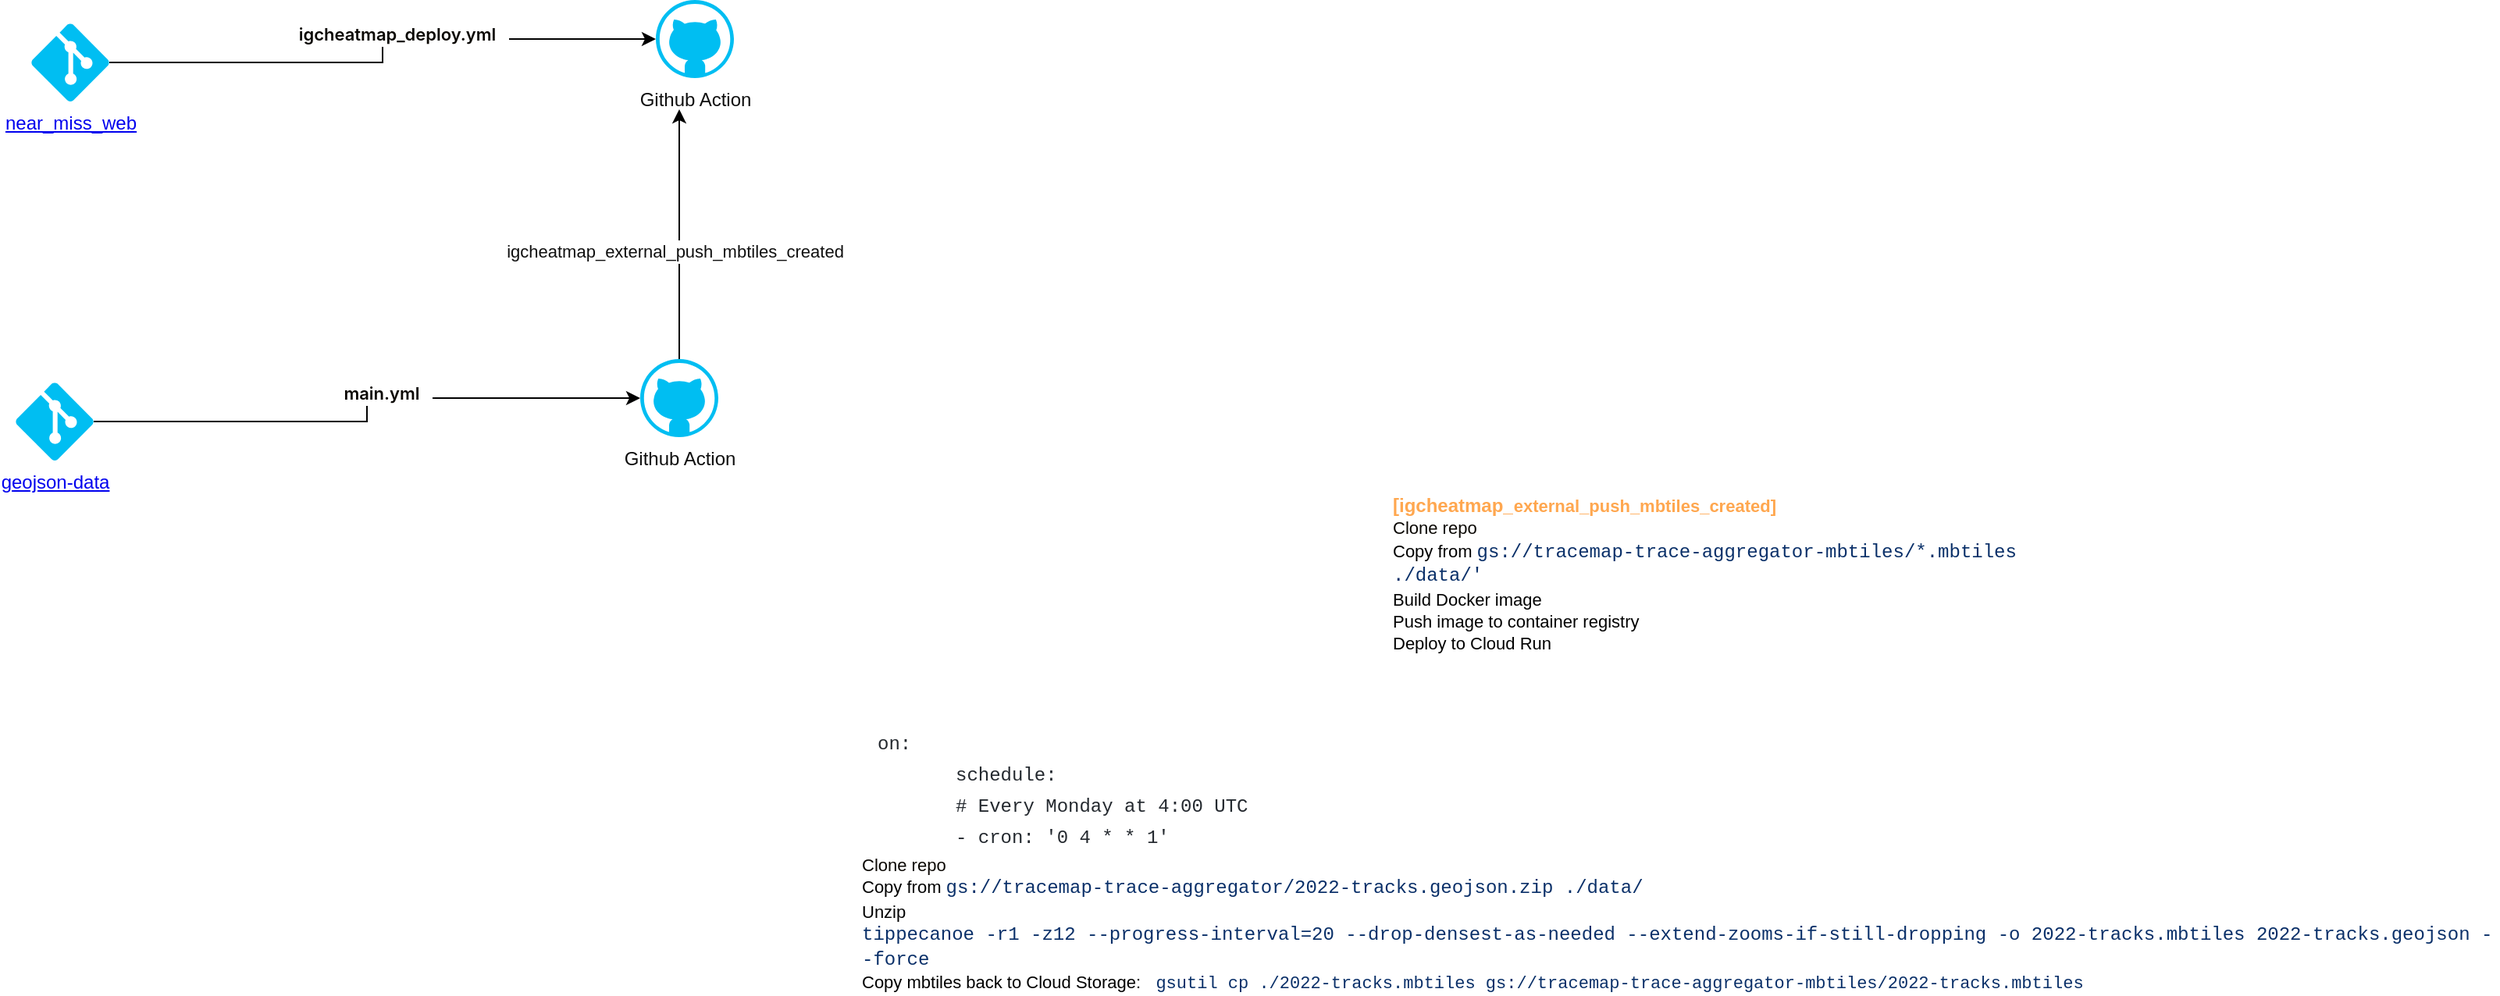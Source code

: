 <mxfile version="18.0.4" type="device"><diagram id="Qtwf8P7CKnXM2tg3dbQO" name="Page-1"><mxGraphModel dx="1656" dy="295" grid="1" gridSize="10" guides="1" tooltips="1" connect="1" arrows="1" fold="1" page="1" pageScale="1" pageWidth="1169" pageHeight="827" math="0" shadow="0"><root><mxCell id="0"/><mxCell id="1" parent="0"/><mxCell id="WuWvkECaB5aRvR26TeNN-1" style="edgeStyle=orthogonalEdgeStyle;rounded=0;orthogonalLoop=1;jettySize=auto;html=1;exitX=1;exitY=0.5;exitDx=0;exitDy=0;exitPerimeter=0;entryX=0;entryY=0.5;entryDx=0;entryDy=0;entryPerimeter=0;fontColor=#0A0703;startArrow=none;startFill=0;endArrow=classic;endFill=1;" parent="1" source="WuWvkECaB5aRvR26TeNN-3" target="WuWvkECaB5aRvR26TeNN-5" edge="1"><mxGeometry relative="1" as="geometry"><mxPoint x="420" y="1000" as="targetPoint"/></mxGeometry></mxCell><mxCell id="WuWvkECaB5aRvR26TeNN-2" value="&lt;h2 style=&quot;box-sizing: border-box; margin-bottom: 0px; color: var(--color-fg-muted); font-family: -apple-system, BlinkMacSystemFont, &amp;quot;Segoe UI&amp;quot;, Helvetica, Arial, sans-serif, &amp;quot;Apple Color Emoji&amp;quot;, &amp;quot;Segoe UI Emoji&amp;quot;; text-align: start; margin-top: 0px !important; font-weight: 400 !important; flex: 1 1 auto !important; align-self: center !important; order: inherit !important; width: auto !important; min-width: 0px !important; margin-right: 8px !important; margin-left: 8px !important;&quot; class=&quot;breadcrumb flex-auto flex-self-center min-width-0 text-normal mx-2 width-full width-md-auto flex-order-1 flex-md-order-none mt-3 mt-md-0&quot; id=&quot;blob-path&quot;&gt;&lt;span style=&quot;box-sizing: border-box; font-weight: 600; color: var(--color-fg-default);&quot; class=&quot;final-path&quot;&gt;&lt;font style=&quot;font-size: 11px;&quot;&gt;igcheatmap_deploy.yml&lt;/font&gt;&lt;/span&gt;&lt;/h2&gt;" style="edgeLabel;html=1;align=center;verticalAlign=middle;resizable=0;points=[];fontColor=#0A0703;" parent="WuWvkECaB5aRvR26TeNN-1" vertex="1" connectable="0"><mxGeometry x="0.286" y="3" relative="1" as="geometry"><mxPoint x="-36" y="-2" as="offset"/></mxGeometry></mxCell><mxCell id="WuWvkECaB5aRvR26TeNN-3" value="&lt;a href=&quot;https://github.com/llauner/near_miss_web&quot;&gt;near_miss_web&lt;/a&gt;" style="verticalLabelPosition=bottom;html=1;verticalAlign=top;align=center;strokeColor=none;fillColor=#00BEF2;shape=mxgraph.azure.git_repository;" parent="1" vertex="1"><mxGeometry x="80" y="1005" width="50" height="50" as="geometry"/></mxCell><mxCell id="WuWvkECaB5aRvR26TeNN-4" value="&lt;b style=&quot;color: rgb(255, 167, 79);&quot;&gt;[igcheatmap_&lt;/b&gt;&lt;span style=&quot;font-size: 11px; text-align: center; background-color: rgb(255, 255, 255);&quot;&gt;&lt;b style=&quot;color: rgb(255, 167, 79);&quot;&gt;external_push_mbtiles_created]&lt;/b&gt;&lt;/span&gt;&lt;span style=&quot;font-size: 11px; text-align: center; background-color: rgb(255, 255, 255);&quot;&gt;&lt;font color=&quot;#0a0703&quot;&gt;&lt;br&gt;Clone repo&lt;br&gt;&lt;/font&gt;Copy from&amp;nbsp;&lt;/span&gt;&lt;span style=&quot;color: rgb(10, 48, 105); font-family: ui-monospace, SFMono-Regular, &amp;quot;SF Mono&amp;quot;, Menlo, Consolas, &amp;quot;Liberation Mono&amp;quot;, monospace; background-color: rgb(255, 255, 255);&quot;&gt;gs://tracemap-trace-aggregator-mbtiles/*.mbtiles ./data/&lt;/span&gt;&lt;span style=&quot;box-sizing: border-box; color: rgb(10, 48, 105); font-family: ui-monospace, SFMono-Regular, &amp;quot;SF Mono&amp;quot;, Menlo, Consolas, &amp;quot;Liberation Mono&amp;quot;, monospace; background-color: rgb(255, 255, 255);&quot; class=&quot;pl-pds&quot;&gt;'&lt;/span&gt;&lt;span style=&quot;font-size: 11px; text-align: center; background-color: rgb(255, 255, 255);&quot;&gt;&lt;br&gt;Build Docker image&lt;br&gt;Push image to container registry&lt;br&gt;Deploy to Cloud Run&lt;br&gt;&lt;/span&gt;" style="text;html=1;strokeColor=none;fillColor=none;align=left;verticalAlign=top;whiteSpace=wrap;rounded=0;" parent="1" vertex="1"><mxGeometry x="950" y="1300" width="460" height="136" as="geometry"/></mxCell><mxCell id="WuWvkECaB5aRvR26TeNN-5" value="Github Action" style="verticalLabelPosition=bottom;html=1;verticalAlign=top;align=center;strokeColor=none;fillColor=#00BEF2;shape=mxgraph.azure.github_code;pointerEvents=1;fontColor=#0F0F0F;" parent="1" vertex="1"><mxGeometry x="480" y="990" width="50" height="50" as="geometry"/></mxCell><mxCell id="WuWvkECaB5aRvR26TeNN-6" style="edgeStyle=orthogonalEdgeStyle;rounded=0;orthogonalLoop=1;jettySize=auto;html=1;exitX=1;exitY=0.5;exitDx=0;exitDy=0;exitPerimeter=0;entryX=0;entryY=0.5;entryDx=0;entryDy=0;entryPerimeter=0;fontColor=#0A0703;startArrow=none;startFill=0;endArrow=classic;endFill=1;" parent="1" source="WuWvkECaB5aRvR26TeNN-8" target="WuWvkECaB5aRvR26TeNN-11" edge="1"><mxGeometry relative="1" as="geometry"><mxPoint x="410" y="1230" as="targetPoint"/></mxGeometry></mxCell><mxCell id="WuWvkECaB5aRvR26TeNN-7" value="&lt;h2 style=&quot;box-sizing: border-box; margin-bottom: 0px; color: var(--color-fg-muted); font-family: -apple-system, BlinkMacSystemFont, &amp;quot;Segoe UI&amp;quot;, Helvetica, Arial, sans-serif, &amp;quot;Apple Color Emoji&amp;quot;, &amp;quot;Segoe UI Emoji&amp;quot;; text-align: start; margin-top: 0px !important; font-weight: 400 !important; flex: 1 1 auto !important; align-self: center !important; order: inherit !important; width: auto !important; min-width: 0px !important; margin-right: 8px !important; margin-left: 8px !important;&quot; class=&quot;breadcrumb flex-auto flex-self-center min-width-0 text-normal mx-2 width-full width-md-auto flex-order-1 flex-md-order-none mt-3 mt-md-0&quot; id=&quot;blob-path&quot;&gt;&lt;span style=&quot;box-sizing: border-box; font-weight: 600; color: var(--color-fg-default);&quot; class=&quot;final-path&quot;&gt;&lt;font style=&quot;font-size: 11px;&quot;&gt;main.yml&lt;/font&gt;&lt;/span&gt;&lt;/h2&gt;" style="edgeLabel;html=1;align=center;verticalAlign=middle;resizable=0;points=[];fontColor=#0A0703;" parent="WuWvkECaB5aRvR26TeNN-6" vertex="1" connectable="0"><mxGeometry x="0.286" y="3" relative="1" as="geometry"><mxPoint x="-36" y="-2" as="offset"/></mxGeometry></mxCell><mxCell id="WuWvkECaB5aRvR26TeNN-8" value="&lt;a href=&quot;https://github.com/llauner/geojson-data&quot;&gt;geojson-data&lt;/a&gt;" style="verticalLabelPosition=bottom;html=1;verticalAlign=top;align=center;strokeColor=none;fillColor=#00BEF2;shape=mxgraph.azure.git_repository;" parent="1" vertex="1"><mxGeometry x="70" y="1235" width="50" height="50" as="geometry"/></mxCell><mxCell id="WuWvkECaB5aRvR26TeNN-9" style="edgeStyle=orthogonalEdgeStyle;rounded=0;orthogonalLoop=1;jettySize=auto;html=1;entryX=0.3;entryY=1.4;entryDx=0;entryDy=0;entryPerimeter=0;fontSize=12;" parent="1" source="WuWvkECaB5aRvR26TeNN-11" target="WuWvkECaB5aRvR26TeNN-5" edge="1"><mxGeometry relative="1" as="geometry"/></mxCell><mxCell id="WuWvkECaB5aRvR26TeNN-10" value="&lt;span style=&quot;color: rgb(15, 15, 15); font-size: 11px;&quot;&gt;igcheatmap_external_push_mbtiles_created&lt;/span&gt;" style="edgeLabel;html=1;align=center;verticalAlign=middle;resizable=0;points=[];fontSize=12;" parent="WuWvkECaB5aRvR26TeNN-9" vertex="1" connectable="0"><mxGeometry x="-0.138" y="3" relative="1" as="geometry"><mxPoint as="offset"/></mxGeometry></mxCell><mxCell id="WuWvkECaB5aRvR26TeNN-11" value="Github Action" style="verticalLabelPosition=bottom;html=1;verticalAlign=top;align=center;strokeColor=none;fillColor=#00BEF2;shape=mxgraph.azure.github_code;pointerEvents=1;fontColor=#0F0F0F;" parent="1" vertex="1"><mxGeometry x="470" y="1220" width="50" height="50" as="geometry"/></mxCell><mxCell id="WuWvkECaB5aRvR26TeNN-12" value="&lt;table style=&quot;border-spacing: 0px; border-collapse: collapse; tab-size: 8; color: rgb(36, 41, 47); font-family: -apple-system, BlinkMacSystemFont, &amp;quot;Segoe UI&amp;quot;, Helvetica, Arial, sans-serif, &amp;quot;Apple Color Emoji&amp;quot;, &amp;quot;Segoe UI Emoji&amp;quot;; font-size: 14px; background-color: rgb(255, 255, 255);&quot; data-tagsearch-path=&quot;.github/workflows/main.yml&quot; data-tagsearch-lang=&quot;YAML&quot; data-paste-markdown-skip=&quot;&quot; data-tab-size=&quot;8&quot; class=&quot;highlight tab-size js-file-line-container js-code-nav-container js-tagsearch-file&quot; data-hpc=&quot;&quot;&gt;&lt;tbody style=&quot;box-sizing: border-box;&quot;&gt;&lt;tr style=&quot;box-sizing: border-box; background-color: transparent;&quot;&gt;&lt;td style=&quot;box-sizing: border-box; padding: 0px 10px; position: relative; line-height: 20px; vertical-align: top; overflow: visible; font-family: ui-monospace, SFMono-Regular, &amp;quot;SF Mono&amp;quot;, Menlo, Consolas, &amp;quot;Liberation Mono&amp;quot;, monospace; font-size: 12px; color: var(--color-fg-default); overflow-wrap: anywhere;&quot; class=&quot;blob-code blob-code-inner js-file-line&quot; id=&quot;LC4&quot;&gt;&lt;span style=&quot;box-sizing: border-box; color: var(--color-prettylights-syntax-entity-tag);&quot; class=&quot;pl-ent&quot;&gt;on&lt;/span&gt;:&lt;/td&gt;&lt;/tr&gt;&lt;tr style=&quot;box-sizing: border-box;&quot;&gt;&lt;td style=&quot;box-sizing: border-box; padding: 0px 10px; position: relative; width: 50px; min-width: 50px; font-family: ui-monospace, SFMono-Regular, &amp;quot;SF Mono&amp;quot;, Menlo, Consolas, &amp;quot;Liberation Mono&amp;quot;, monospace; font-size: 12px; line-height: 20px; color: var(--color-fg-subtle); text-align: right; vertical-align: top; cursor: pointer; user-select: none;&quot; data-line-number=&quot;5&quot; class=&quot;blob-num js-line-number js-code-nav-line-number js-blob-rnum&quot; id=&quot;L5&quot;&gt;&lt;/td&gt;&lt;td style=&quot;box-sizing: border-box; padding: 0px 10px; position: relative; line-height: 20px; vertical-align: top; overflow: visible; font-family: ui-monospace, SFMono-Regular, &amp;quot;SF Mono&amp;quot;, Menlo, Consolas, &amp;quot;Liberation Mono&amp;quot;, monospace; font-size: 12px; color: var(--color-fg-default); overflow-wrap: anywhere;&quot; class=&quot;blob-code blob-code-inner js-file-line&quot; id=&quot;LC5&quot;&gt;  &lt;span style=&quot;box-sizing: border-box; color: var(--color-prettylights-syntax-entity-tag);&quot; class=&quot;pl-ent&quot;&gt;schedule&lt;/span&gt;:&lt;/td&gt;&lt;/tr&gt;&lt;tr style=&quot;box-sizing: border-box; background-color: transparent;&quot;&gt;&lt;td style=&quot;box-sizing: border-box; padding: 0px 10px; position: relative; width: 50px; min-width: 50px; font-family: ui-monospace, SFMono-Regular, &amp;quot;SF Mono&amp;quot;, Menlo, Consolas, &amp;quot;Liberation Mono&amp;quot;, monospace; font-size: 12px; line-height: 20px; color: var(--color-fg-subtle); text-align: right; vertical-align: top; cursor: pointer; user-select: none;&quot; data-line-number=&quot;6&quot; class=&quot;blob-num js-line-number js-code-nav-line-number js-blob-rnum&quot; id=&quot;L6&quot;&gt;&lt;/td&gt;&lt;td style=&quot;box-sizing: border-box; padding: 0px 10px; position: relative; line-height: 20px; vertical-align: top; overflow: visible; font-family: ui-monospace, SFMono-Regular, &amp;quot;SF Mono&amp;quot;, Menlo, Consolas, &amp;quot;Liberation Mono&amp;quot;, monospace; font-size: 12px; color: var(--color-fg-default); overflow-wrap: anywhere;&quot; class=&quot;blob-code blob-code-inner js-file-line&quot; id=&quot;LC6&quot;&gt;    &lt;span style=&quot;box-sizing: border-box; color: var(--color-prettylights-syntax-comment);&quot; class=&quot;pl-c&quot;&gt;&lt;span style=&quot;box-sizing: border-box; color: var(--color-prettylights-syntax-comment);&quot; class=&quot;pl-c&quot;&gt;#&lt;/span&gt; Every Monday at 4:00 UTC&lt;/span&gt;&lt;/td&gt;&lt;/tr&gt;&lt;tr style=&quot;box-sizing: border-box;&quot;&gt;&lt;td style=&quot;box-sizing: border-box; padding: 0px 10px; position: relative; width: 50px; min-width: 50px; font-family: ui-monospace, SFMono-Regular, &amp;quot;SF Mono&amp;quot;, Menlo, Consolas, &amp;quot;Liberation Mono&amp;quot;, monospace; font-size: 12px; line-height: 20px; color: var(--color-fg-subtle); text-align: right; vertical-align: top; cursor: pointer; user-select: none;&quot; data-line-number=&quot;7&quot; class=&quot;blob-num js-line-number js-code-nav-line-number js-blob-rnum&quot; id=&quot;L7&quot;&gt;&lt;/td&gt;&lt;td style=&quot;box-sizing: border-box; padding: 0px 10px; position: relative; line-height: 20px; vertical-align: top; overflow: visible; font-family: ui-monospace, SFMono-Regular, &amp;quot;SF Mono&amp;quot;, Menlo, Consolas, &amp;quot;Liberation Mono&amp;quot;, monospace; font-size: 12px; color: var(--color-fg-default); overflow-wrap: anywhere;&quot; class=&quot;blob-code blob-code-inner js-file-line&quot; id=&quot;LC7&quot;&gt;    - &lt;span style=&quot;box-sizing: border-box; color: var(--color-prettylights-syntax-entity-tag);&quot; class=&quot;pl-ent&quot;&gt;cron&lt;/span&gt;: &lt;span style=&quot;box-sizing: border-box; color: var(--color-prettylights-syntax-string);&quot; class=&quot;pl-s&quot;&gt;&lt;span style=&quot;box-sizing: border-box; color: var(--color-prettylights-syntax-string);&quot; class=&quot;pl-pds&quot;&gt;'&lt;/span&gt;0 4 * * 1&lt;span style=&quot;box-sizing: border-box; color: var(--color-prettylights-syntax-string);&quot; class=&quot;pl-pds&quot;&gt;'&lt;/span&gt;&lt;/span&gt;&lt;/td&gt;&lt;/tr&gt;&lt;/tbody&gt;&lt;/table&gt;&lt;span style=&quot;font-size: 11px; text-align: center; background-color: rgb(255, 255, 255);&quot;&gt;&lt;font color=&quot;#0a0703&quot;&gt;Clone repo&lt;br&gt;&lt;/font&gt;Copy from&amp;nbsp;&lt;/span&gt;&lt;span style=&quot;color: rgb(10, 48, 105); font-family: ui-monospace, SFMono-Regular, &amp;quot;SF Mono&amp;quot;, Menlo, Consolas, &amp;quot;Liberation Mono&amp;quot;, monospace; background-color: rgb(255, 255, 255);&quot;&gt;gs://tracemap-trace-aggregator/2022-tracks.geojson.zip ./data/&lt;/span&gt;&lt;span style=&quot;font-size: 11px; text-align: center; background-color: rgb(255, 255, 255);&quot;&gt;&lt;br&gt;Unzip&lt;br&gt;&lt;/span&gt;&lt;span style=&quot;color: rgb(10, 48, 105); font-family: ui-monospace, SFMono-Regular, &amp;quot;SF Mono&amp;quot;, Menlo, Consolas, &amp;quot;Liberation Mono&amp;quot;, monospace; background-color: rgb(255, 255, 255);&quot;&gt;tippecanoe -r1 -z12 --progress-interval=20 --drop-densest-as-needed --extend-zooms-if-still-dropping  -o 2022-tracks.mbtiles 2022-tracks.geojson --force&lt;/span&gt;&lt;span style=&quot;font-size: 11px; text-align: center; background-color: rgb(255, 255, 255);&quot;&gt;&lt;br&gt;Copy mbtiles back to Cloud Storage:&amp;nbsp;&lt;/span&gt;&lt;span style=&quot;text-align: center;&quot;&gt;&lt;font face=&quot;ui-monospace, SFMono-Regular, SF Mono, Menlo, Consolas, Liberation Mono, monospace&quot; color=&quot;#0a3069&quot;&gt;&lt;span style=&quot;font-size: 11px; background-color: rgb(255, 255, 255);&quot;&gt;&amp;nbsp;gsutil cp ./2022-tracks.mbtiles gs://tracemap-trace-aggregator-mbtiles/2022-tracks.mbtiles&lt;/span&gt;&lt;/font&gt;&lt;br&gt;&lt;/span&gt;" style="text;html=1;strokeColor=none;fillColor=none;align=left;verticalAlign=top;whiteSpace=wrap;rounded=0;" parent="1" vertex="1"><mxGeometry x="610" y="1450" width="1050" height="136" as="geometry"/></mxCell></root></mxGraphModel></diagram></mxfile>